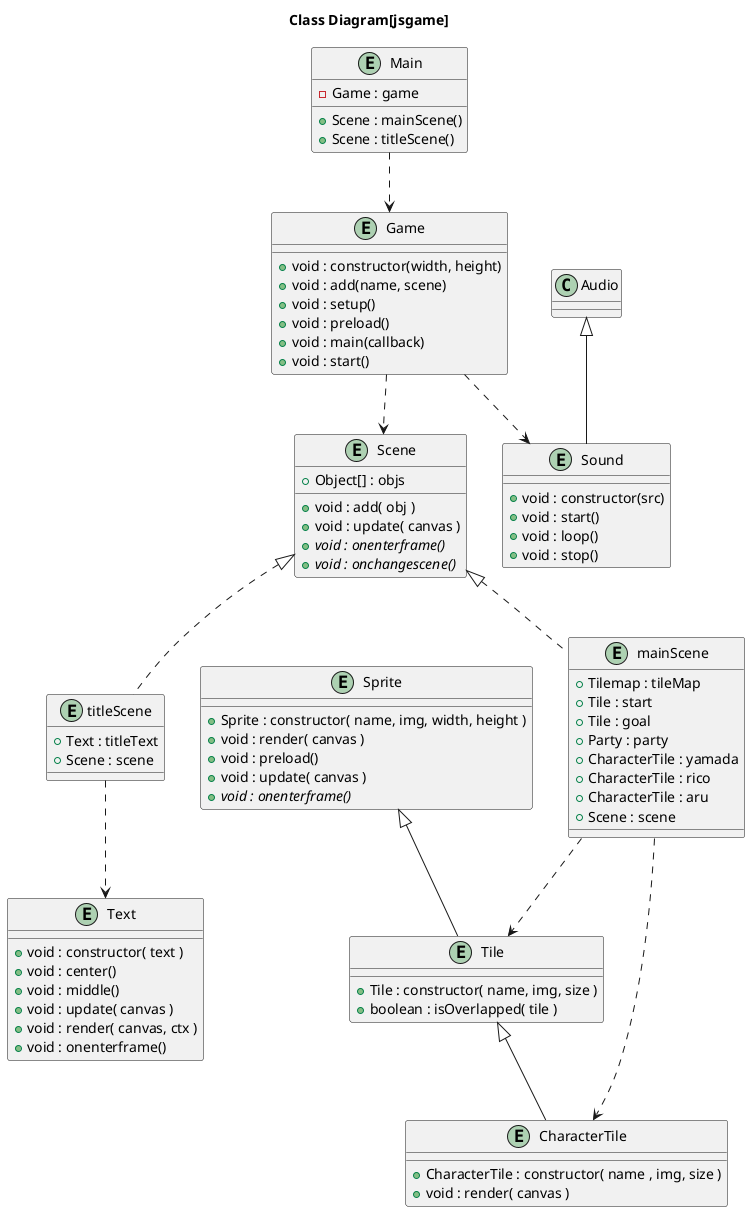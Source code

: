 @startuml
title Class Diagram[jsgame]
entity "Main" {
  {field} - Game : game
  {method} + Scene : mainScene()
  {method} + Scene : titleScene()
}
entity "Game" {
  {method} + void : constructor(width, height)
  {method} + void : add(name, scene)
  {method} + void : setup()
  {method} + void : preload()
  {method} + void : main(callback)
  {method} + void : start()
}
entity "Sprite" {
  {method} + Sprite : constructor( name, img, width, height )
  {method} + void : render( canvas )
  {method} + void : preload()
  {method} + void : update( canvas )
  {abstract} {method} + void : onenterframe()
}
entity "Tile" {
  {method} + Tile : constructor( name, img, size )
  {method} + boolean : isOverlapped( tile )
}
entity "CharacterTile" {
  {method} + CharacterTile : constructor( name , img, size )
  {method} + void : render( canvas )
}
entity "Scene" {
  {field} + Object[] : objs
  {method} + void : add( obj )
  {method} + void : update( canvas )
  {abstract} {method} + void : onenterframe()
  {abstract} {method} + void : onchangescene()
}
entity "titleScene" {
  {field} + Text : titleText
  {field} + Scene : scene
}
entity "mainScene" {
  {field} + Tilemap : tileMap
  {field} + Tile : start
  {field} + Tile : goal
  {field} + Party : party
  {field} + CharacterTile : yamada
  {field} + CharacterTile : rico
  {field} + CharacterTile : aru
  {field} + Scene : scene
}
entity "Sound" {
  {method} + void : constructor(src)
  {method} + void : start()
  {method} + void : loop()
  {method} + void : stop()
}
entity "Text" {
  {method} + void : constructor( text )
  {method} + void : center()
  {method} + void : middle()
  {method} + void : update( canvas )
  {method} + void : render( canvas, ctx )
  {method} + void : onenterframe()
}

Sprite <|-- Tile
Tile <|-- CharacterTile
Audio <|-- Sound
Scene <|.. titleScene
Scene <|.. mainScene

Main ..> Game
Game ..> Scene
Game ..> Sound
mainScene ..> CharacterTile
mainScene ..> Tile
titleScene ..> Text
@enduml
